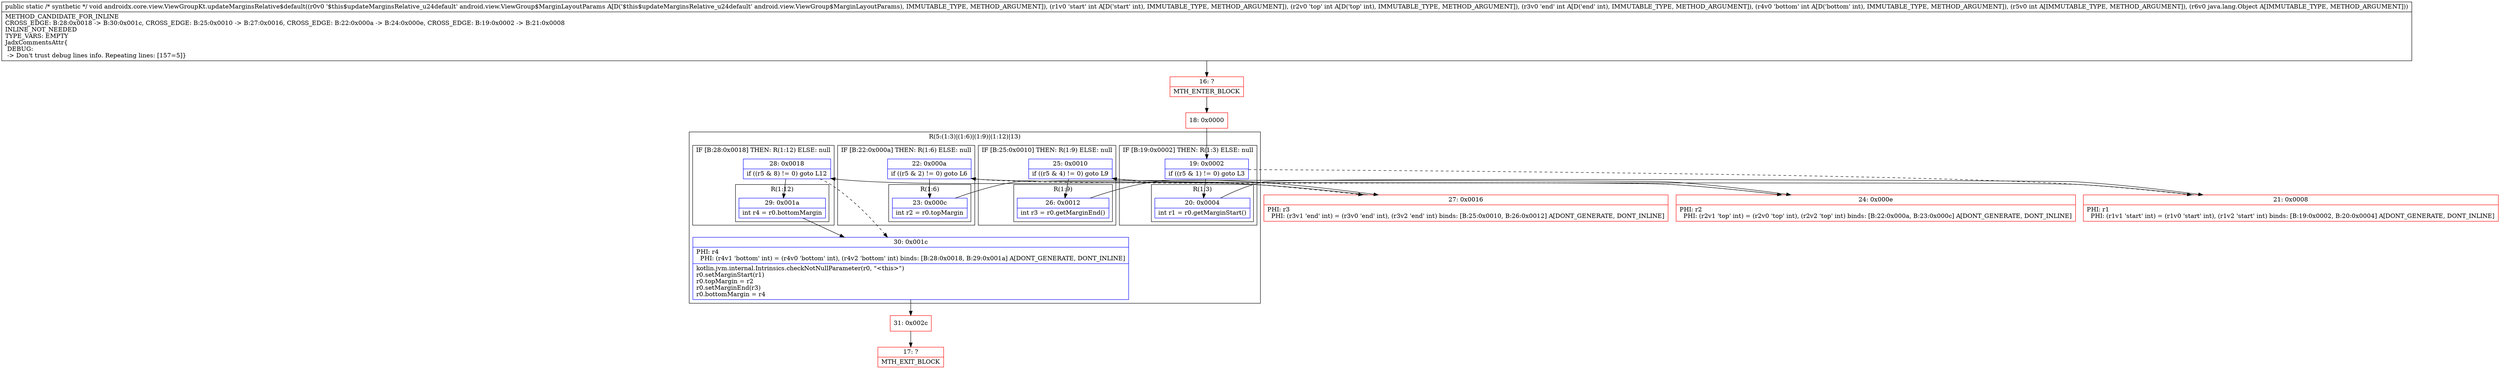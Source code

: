 digraph "CFG forandroidx.core.view.ViewGroupKt.updateMarginsRelative$default(Landroid\/view\/ViewGroup$MarginLayoutParams;IIIIILjava\/lang\/Object;)V" {
subgraph cluster_Region_1574858832 {
label = "R(5:(1:3)|(1:6)|(1:9)|(1:12)|13)";
node [shape=record,color=blue];
subgraph cluster_IfRegion_1723578974 {
label = "IF [B:19:0x0002] THEN: R(1:3) ELSE: null";
node [shape=record,color=blue];
Node_19 [shape=record,label="{19\:\ 0x0002|if ((r5 & 1) != 0) goto L3\l}"];
subgraph cluster_Region_1300262767 {
label = "R(1:3)";
node [shape=record,color=blue];
Node_20 [shape=record,label="{20\:\ 0x0004|int r1 = r0.getMarginStart()\l}"];
}
}
subgraph cluster_IfRegion_1651835653 {
label = "IF [B:22:0x000a] THEN: R(1:6) ELSE: null";
node [shape=record,color=blue];
Node_22 [shape=record,label="{22\:\ 0x000a|if ((r5 & 2) != 0) goto L6\l}"];
subgraph cluster_Region_1275573227 {
label = "R(1:6)";
node [shape=record,color=blue];
Node_23 [shape=record,label="{23\:\ 0x000c|int r2 = r0.topMargin\l}"];
}
}
subgraph cluster_IfRegion_2002094463 {
label = "IF [B:25:0x0010] THEN: R(1:9) ELSE: null";
node [shape=record,color=blue];
Node_25 [shape=record,label="{25\:\ 0x0010|if ((r5 & 4) != 0) goto L9\l}"];
subgraph cluster_Region_971013101 {
label = "R(1:9)";
node [shape=record,color=blue];
Node_26 [shape=record,label="{26\:\ 0x0012|int r3 = r0.getMarginEnd()\l}"];
}
}
subgraph cluster_IfRegion_1942432511 {
label = "IF [B:28:0x0018] THEN: R(1:12) ELSE: null";
node [shape=record,color=blue];
Node_28 [shape=record,label="{28\:\ 0x0018|if ((r5 & 8) != 0) goto L12\l}"];
subgraph cluster_Region_44976007 {
label = "R(1:12)";
node [shape=record,color=blue];
Node_29 [shape=record,label="{29\:\ 0x001a|int r4 = r0.bottomMargin\l}"];
}
}
Node_30 [shape=record,label="{30\:\ 0x001c|PHI: r4 \l  PHI: (r4v1 'bottom' int) = (r4v0 'bottom' int), (r4v2 'bottom' int) binds: [B:28:0x0018, B:29:0x001a] A[DONT_GENERATE, DONT_INLINE]\l|kotlin.jvm.internal.Intrinsics.checkNotNullParameter(r0, \"\<this\>\")\lr0.setMarginStart(r1)\lr0.topMargin = r2\lr0.setMarginEnd(r3)\lr0.bottomMargin = r4\l}"];
}
Node_16 [shape=record,color=red,label="{16\:\ ?|MTH_ENTER_BLOCK\l}"];
Node_18 [shape=record,color=red,label="{18\:\ 0x0000}"];
Node_21 [shape=record,color=red,label="{21\:\ 0x0008|PHI: r1 \l  PHI: (r1v1 'start' int) = (r1v0 'start' int), (r1v2 'start' int) binds: [B:19:0x0002, B:20:0x0004] A[DONT_GENERATE, DONT_INLINE]\l}"];
Node_24 [shape=record,color=red,label="{24\:\ 0x000e|PHI: r2 \l  PHI: (r2v1 'top' int) = (r2v0 'top' int), (r2v2 'top' int) binds: [B:22:0x000a, B:23:0x000c] A[DONT_GENERATE, DONT_INLINE]\l}"];
Node_27 [shape=record,color=red,label="{27\:\ 0x0016|PHI: r3 \l  PHI: (r3v1 'end' int) = (r3v0 'end' int), (r3v2 'end' int) binds: [B:25:0x0010, B:26:0x0012] A[DONT_GENERATE, DONT_INLINE]\l}"];
Node_31 [shape=record,color=red,label="{31\:\ 0x002c}"];
Node_17 [shape=record,color=red,label="{17\:\ ?|MTH_EXIT_BLOCK\l}"];
MethodNode[shape=record,label="{public static \/* synthetic *\/ void androidx.core.view.ViewGroupKt.updateMarginsRelative$default((r0v0 '$this$updateMarginsRelative_u24default' android.view.ViewGroup$MarginLayoutParams A[D('$this$updateMarginsRelative_u24default' android.view.ViewGroup$MarginLayoutParams), IMMUTABLE_TYPE, METHOD_ARGUMENT]), (r1v0 'start' int A[D('start' int), IMMUTABLE_TYPE, METHOD_ARGUMENT]), (r2v0 'top' int A[D('top' int), IMMUTABLE_TYPE, METHOD_ARGUMENT]), (r3v0 'end' int A[D('end' int), IMMUTABLE_TYPE, METHOD_ARGUMENT]), (r4v0 'bottom' int A[D('bottom' int), IMMUTABLE_TYPE, METHOD_ARGUMENT]), (r5v0 int A[IMMUTABLE_TYPE, METHOD_ARGUMENT]), (r6v0 java.lang.Object A[IMMUTABLE_TYPE, METHOD_ARGUMENT]))  | METHOD_CANDIDATE_FOR_INLINE\lCROSS_EDGE: B:28:0x0018 \-\> B:30:0x001c, CROSS_EDGE: B:25:0x0010 \-\> B:27:0x0016, CROSS_EDGE: B:22:0x000a \-\> B:24:0x000e, CROSS_EDGE: B:19:0x0002 \-\> B:21:0x0008\lINLINE_NOT_NEEDED\lTYPE_VARS: EMPTY\lJadxCommentsAttr\{\l DEBUG: \l \-\> Don't trust debug lines info. Repeating lines: [157=5]\}\l}"];
MethodNode -> Node_16;Node_19 -> Node_20;
Node_19 -> Node_21[style=dashed];
Node_20 -> Node_21;
Node_22 -> Node_23;
Node_22 -> Node_24[style=dashed];
Node_23 -> Node_24;
Node_25 -> Node_26;
Node_25 -> Node_27[style=dashed];
Node_26 -> Node_27;
Node_28 -> Node_29;
Node_28 -> Node_30[style=dashed];
Node_29 -> Node_30;
Node_30 -> Node_31;
Node_16 -> Node_18;
Node_18 -> Node_19;
Node_21 -> Node_22;
Node_24 -> Node_25;
Node_27 -> Node_28;
Node_31 -> Node_17;
}

